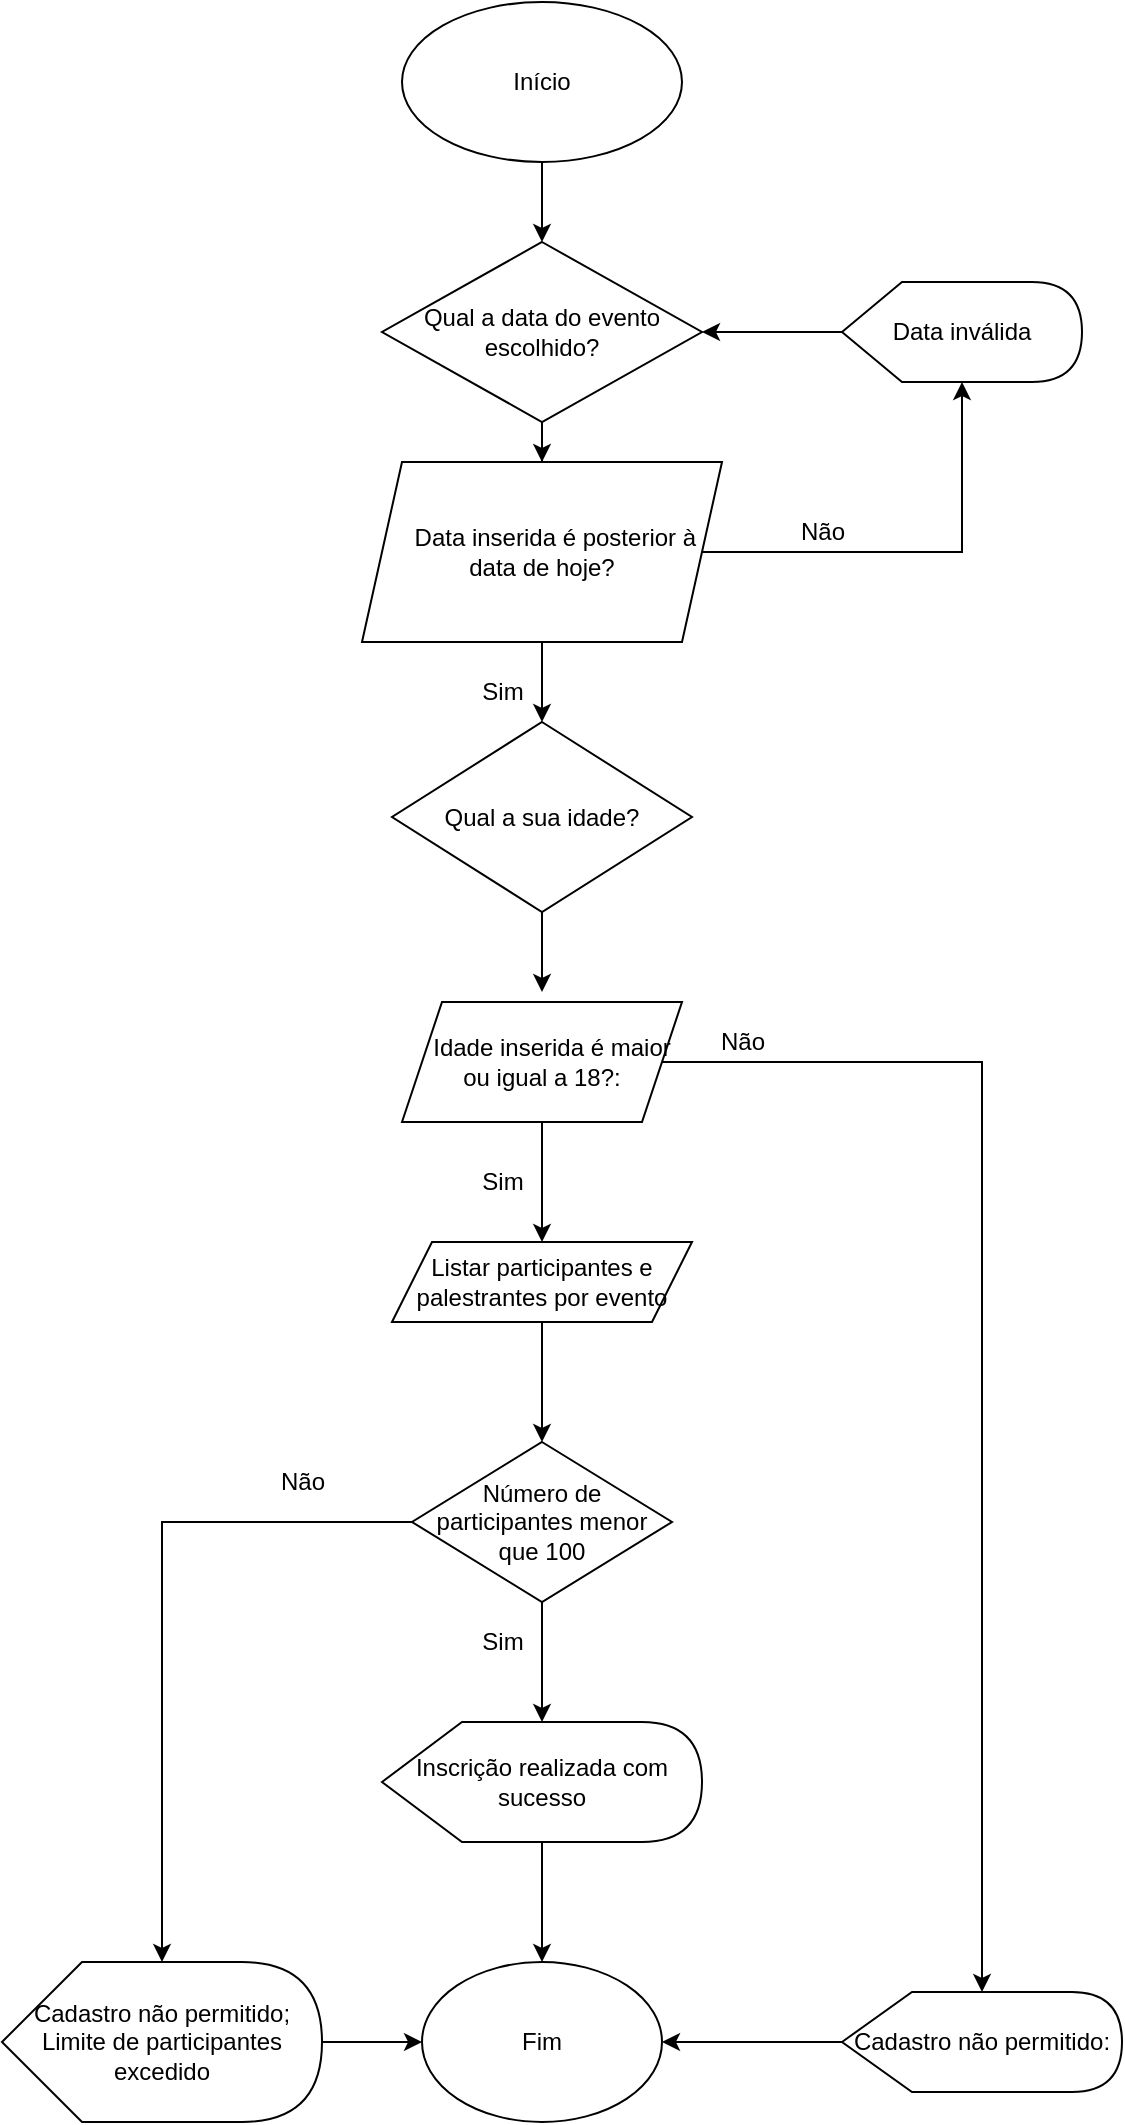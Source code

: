 <mxfile version="20.2.3" type="github">
  <diagram id="tJno88tq2ZMfg9BkjTdh" name="Página-1">
    <mxGraphModel dx="1705" dy="768" grid="1" gridSize="10" guides="1" tooltips="1" connect="1" arrows="1" fold="1" page="1" pageScale="1" pageWidth="827" pageHeight="1169" math="0" shadow="0">
      <root>
        <mxCell id="0" />
        <mxCell id="1" parent="0" />
        <mxCell id="RgFRMSChoJaZ38QJNm0s-1" style="edgeStyle=orthogonalEdgeStyle;rounded=0;orthogonalLoop=1;jettySize=auto;html=1;entryX=0.5;entryY=0;entryDx=0;entryDy=0;align=center;labelPosition=center;verticalLabelPosition=middle;verticalAlign=middle;" parent="1" source="RgFRMSChoJaZ38QJNm0s-2" target="RgFRMSChoJaZ38QJNm0s-4" edge="1">
          <mxGeometry relative="1" as="geometry" />
        </mxCell>
        <mxCell id="RgFRMSChoJaZ38QJNm0s-2" value="Início" style="ellipse;whiteSpace=wrap;html=1;align=center;labelPosition=center;verticalLabelPosition=middle;verticalAlign=middle;" parent="1" vertex="1">
          <mxGeometry x="-60" y="40" width="140" height="80" as="geometry" />
        </mxCell>
        <mxCell id="q9jfc3Yq7v1mE4wtLVZI-23" value="" style="edgeStyle=orthogonalEdgeStyle;rounded=0;orthogonalLoop=1;jettySize=auto;html=1;" parent="1" source="RgFRMSChoJaZ38QJNm0s-4" target="RgFRMSChoJaZ38QJNm0s-10" edge="1">
          <mxGeometry relative="1" as="geometry" />
        </mxCell>
        <mxCell id="RgFRMSChoJaZ38QJNm0s-4" value="Qual a data do evento escolhido?" style="rhombus;whiteSpace=wrap;html=1;align=center;labelPosition=center;verticalLabelPosition=middle;verticalAlign=middle;" parent="1" vertex="1">
          <mxGeometry x="-70" y="160" width="160" height="90" as="geometry" />
        </mxCell>
        <mxCell id="YHjbm5yc0-XlA84rxCzS-2" value="" style="edgeStyle=orthogonalEdgeStyle;rounded=0;orthogonalLoop=1;jettySize=auto;html=1;" edge="1" parent="1" source="RgFRMSChoJaZ38QJNm0s-5" target="RgFRMSChoJaZ38QJNm0s-4">
          <mxGeometry relative="1" as="geometry" />
        </mxCell>
        <mxCell id="RgFRMSChoJaZ38QJNm0s-5" value="Data inválida" style="shape=display;whiteSpace=wrap;html=1;align=center;labelPosition=center;verticalLabelPosition=middle;verticalAlign=middle;" parent="1" vertex="1">
          <mxGeometry x="160" y="180" width="120" height="50" as="geometry" />
        </mxCell>
        <mxCell id="q9jfc3Yq7v1mE4wtLVZI-25" value="" style="edgeStyle=orthogonalEdgeStyle;rounded=0;orthogonalLoop=1;jettySize=auto;html=1;" parent="1" source="RgFRMSChoJaZ38QJNm0s-10" target="q9jfc3Yq7v1mE4wtLVZI-24" edge="1">
          <mxGeometry relative="1" as="geometry" />
        </mxCell>
        <mxCell id="YHjbm5yc0-XlA84rxCzS-1" value="" style="edgeStyle=orthogonalEdgeStyle;rounded=0;orthogonalLoop=1;jettySize=auto;html=1;" edge="1" parent="1" source="RgFRMSChoJaZ38QJNm0s-10" target="RgFRMSChoJaZ38QJNm0s-5">
          <mxGeometry relative="1" as="geometry" />
        </mxCell>
        <mxCell id="RgFRMSChoJaZ38QJNm0s-10" value="&amp;nbsp; &amp;nbsp; Data inserida é posterior à data de hoje?" style="shape=parallelogram;perimeter=parallelogramPerimeter;whiteSpace=wrap;html=1;fixedSize=1;align=center;labelPosition=center;verticalLabelPosition=middle;verticalAlign=middle;" parent="1" vertex="1">
          <mxGeometry x="-80" y="270" width="180" height="90" as="geometry" />
        </mxCell>
        <mxCell id="RgFRMSChoJaZ38QJNm0s-13" value="&lt;span style=&quot;color: rgba(0, 0, 0, 0); font-family: monospace; font-size: 0px;&quot;&gt;%3CmxGraphModel%3E%3Croot%3E%3CmxCell%20id%3D%220%22%2F%3E%3CmxCell%20id%3D%221%22%20parent%3D%220%22%2F%3E%3CmxCell%20id%3D%222%22%20value%3D%22Se%20a%20data%20for%20anterior%20a%20data%20atual%22%20style%3D%22edgeStyle%3DorthogonalEdgeStyle%3Brounded%3D0%3BorthogonalLoop%3D1%3BjettySize%3Dauto%3Bhtml%3D1%3BstartArrow%3Dnone%3B%22%20edge%3D%221%22%20parent%3D%221%22%3E%3CmxGeometry%20relative%3D%221%22%20as%3D%22geometry%22%3E%3CmxPoint%20x%3D%22250%22%20y%3D%22270%22%20as%3D%22sourcePoint%22%2F%3E%3CmxPoint%20x%3D%22320%22%20y%3D%22270%22%20as%3D%22targetPoint%22%2F%3E%3CArray%20as%3D%22points%22%3E%3CmxPoint%20x%3D%22360%22%20y%3D%22270%22%2F%3E%3CmxPoint%20x%3D%22360%22%20y%3D%22280%22%2F%3E%3CmxPoint%20x%3D%22320%22%20y%3D%22280%22%2F%3E%3C%2FArray%3E%3C%2FmxGeometry%3E%3C%2FmxCell%3E%3C%2Froot%3E%3C%2FmxGraphModel%3E&lt;/span&gt;&lt;span style=&quot;color: rgba(0, 0, 0, 0); font-family: monospace; font-size: 0px;&quot;&gt;%3CmxGraphModel%3E%3Croot%3E%3CmxCell%20id%3D%220%22%2F%3E%3CmxCell%20id%3D%221%22%20parent%3D%220%22%2F%3E%3CmxCell%20id%3D%222%22%20value%3D%22Se%20a%20data%20for%20anterior%20a%20data%20atual%22%20style%3D%22edgeStyle%3DorthogonalEdgeStyle%3Brounded%3D0%3BorthogonalLoop%3D1%3BjettySize%3Dauto%3Bhtml%3D1%3BstartArrow%3Dnone%3B%22%20edge%3D%221%22%20parent%3D%221%22%3E%3CmxGeometry%20relative%3D%221%22%20as%3D%22geometry%22%3E%3CmxPoint%20x%3D%22250%22%20y%3D%22270%22%20as%3D%22sourcePoint%22%2F%3E%3CmxPoint%20x%3D%22320%22%20y%3D%22270%22%20as%3D%22targetPoint%22%2F%3E%3CArray%20as%3D%22points%22%3E%3CmxPoint%20x%3D%22360%22%20y%3D%22270%22%2F%3E%3CmxPoint%20x%3D%22360%22%20y%3D%22280%22%2F%3E%3CmxPoint%20x%3D%22320%22%20y%3D%22280%22%2F%3E%3C%2FArray%3E%3C%2FmxGeometry%3E%3C%2FmxCell%3E%3C%2Froot%3E%3C%2FmxGraphModel%3ESe&#39;&lt;/span&gt;" style="text;html=1;align=center;verticalAlign=middle;resizable=0;points=[];autosize=1;strokeColor=none;fillColor=none;labelPosition=center;verticalLabelPosition=middle;" parent="1" vertex="1">
          <mxGeometry x="280" y="475" width="20" height="30" as="geometry" />
        </mxCell>
        <mxCell id="YHjbm5yc0-XlA84rxCzS-5" value="" style="edgeStyle=orthogonalEdgeStyle;rounded=0;orthogonalLoop=1;jettySize=auto;html=1;" edge="1" parent="1" source="RgFRMSChoJaZ38QJNm0s-18" target="RgFRMSChoJaZ38QJNm0s-23">
          <mxGeometry relative="1" as="geometry" />
        </mxCell>
        <mxCell id="YHjbm5yc0-XlA84rxCzS-9" value="" style="edgeStyle=orthogonalEdgeStyle;rounded=0;orthogonalLoop=1;jettySize=auto;html=1;" edge="1" parent="1" source="RgFRMSChoJaZ38QJNm0s-18" target="RgFRMSChoJaZ38QJNm0s-26">
          <mxGeometry relative="1" as="geometry" />
        </mxCell>
        <mxCell id="RgFRMSChoJaZ38QJNm0s-18" value="&amp;nbsp; &amp;nbsp;Idade inserida é maior ou igual a 18?:" style="shape=parallelogram;perimeter=parallelogramPerimeter;whiteSpace=wrap;html=1;fixedSize=1;align=center;labelPosition=center;verticalLabelPosition=middle;verticalAlign=middle;" parent="1" vertex="1">
          <mxGeometry x="-60" y="540" width="140" height="60" as="geometry" />
        </mxCell>
        <mxCell id="YHjbm5yc0-XlA84rxCzS-15" value="" style="edgeStyle=orthogonalEdgeStyle;rounded=0;orthogonalLoop=1;jettySize=auto;html=1;" edge="1" parent="1" source="RgFRMSChoJaZ38QJNm0s-23" target="RgFRMSChoJaZ38QJNm0s-34">
          <mxGeometry relative="1" as="geometry" />
        </mxCell>
        <mxCell id="RgFRMSChoJaZ38QJNm0s-23" value="Cadastro não permitido:" style="shape=display;whiteSpace=wrap;html=1;align=center;labelPosition=center;verticalLabelPosition=middle;verticalAlign=middle;" parent="1" vertex="1">
          <mxGeometry x="160" y="1035" width="140" height="50" as="geometry" />
        </mxCell>
        <mxCell id="YHjbm5yc0-XlA84rxCzS-13" value="" style="edgeStyle=orthogonalEdgeStyle;rounded=0;orthogonalLoop=1;jettySize=auto;html=1;" edge="1" parent="1" source="RgFRMSChoJaZ38QJNm0s-26" target="q9jfc3Yq7v1mE4wtLVZI-20">
          <mxGeometry relative="1" as="geometry" />
        </mxCell>
        <mxCell id="RgFRMSChoJaZ38QJNm0s-26" value="Listar participantes e palestrantes por evento" style="shape=parallelogram;perimeter=parallelogramPerimeter;whiteSpace=wrap;html=1;fixedSize=1;align=center;labelPosition=center;verticalLabelPosition=middle;verticalAlign=middle;" parent="1" vertex="1">
          <mxGeometry x="-65" y="660" width="150" height="40" as="geometry" />
        </mxCell>
        <mxCell id="YHjbm5yc0-XlA84rxCzS-18" value="" style="edgeStyle=orthogonalEdgeStyle;rounded=0;orthogonalLoop=1;jettySize=auto;html=1;" edge="1" parent="1" source="RgFRMSChoJaZ38QJNm0s-31" target="RgFRMSChoJaZ38QJNm0s-34">
          <mxGeometry relative="1" as="geometry" />
        </mxCell>
        <mxCell id="RgFRMSChoJaZ38QJNm0s-31" value="Cadastro não permitido; Limite de participantes excedido" style="shape=display;whiteSpace=wrap;html=1;align=center;labelPosition=center;verticalLabelPosition=middle;verticalAlign=middle;" parent="1" vertex="1">
          <mxGeometry x="-260" y="1020" width="160" height="80" as="geometry" />
        </mxCell>
        <mxCell id="RgFRMSChoJaZ38QJNm0s-32" value="" style="edgeStyle=orthogonalEdgeStyle;rounded=0;orthogonalLoop=1;jettySize=auto;html=1;align=center;labelPosition=center;verticalLabelPosition=middle;verticalAlign=middle;" parent="1" source="RgFRMSChoJaZ38QJNm0s-33" target="RgFRMSChoJaZ38QJNm0s-34" edge="1">
          <mxGeometry relative="1" as="geometry" />
        </mxCell>
        <mxCell id="RgFRMSChoJaZ38QJNm0s-33" value="Inscrição realizada com sucesso" style="shape=display;whiteSpace=wrap;html=1;align=center;labelPosition=center;verticalLabelPosition=middle;verticalAlign=middle;" parent="1" vertex="1">
          <mxGeometry x="-70" y="900" width="160" height="60" as="geometry" />
        </mxCell>
        <mxCell id="RgFRMSChoJaZ38QJNm0s-34" value="Fim" style="ellipse;whiteSpace=wrap;html=1;align=center;labelPosition=center;verticalLabelPosition=middle;verticalAlign=middle;" parent="1" vertex="1">
          <mxGeometry x="-50" y="1020" width="120" height="80" as="geometry" />
        </mxCell>
        <mxCell id="YHjbm5yc0-XlA84rxCzS-14" value="" style="edgeStyle=orthogonalEdgeStyle;rounded=0;orthogonalLoop=1;jettySize=auto;html=1;" edge="1" parent="1" source="q9jfc3Yq7v1mE4wtLVZI-20" target="RgFRMSChoJaZ38QJNm0s-33">
          <mxGeometry relative="1" as="geometry" />
        </mxCell>
        <mxCell id="YHjbm5yc0-XlA84rxCzS-17" value="" style="edgeStyle=orthogonalEdgeStyle;rounded=0;orthogonalLoop=1;jettySize=auto;html=1;" edge="1" parent="1" source="q9jfc3Yq7v1mE4wtLVZI-20" target="RgFRMSChoJaZ38QJNm0s-31">
          <mxGeometry relative="1" as="geometry" />
        </mxCell>
        <mxCell id="q9jfc3Yq7v1mE4wtLVZI-20" value="Número de participantes menor que 100" style="rhombus;whiteSpace=wrap;html=1;" parent="1" vertex="1">
          <mxGeometry x="-55" y="760" width="130" height="80" as="geometry" />
        </mxCell>
        <mxCell id="q9jfc3Yq7v1mE4wtLVZI-26" value="" style="edgeStyle=orthogonalEdgeStyle;rounded=0;orthogonalLoop=1;jettySize=auto;html=1;" parent="1" source="q9jfc3Yq7v1mE4wtLVZI-24" edge="1">
          <mxGeometry relative="1" as="geometry">
            <mxPoint x="10" y="535" as="targetPoint" />
          </mxGeometry>
        </mxCell>
        <mxCell id="q9jfc3Yq7v1mE4wtLVZI-24" value="Qual a sua idade?" style="rhombus;whiteSpace=wrap;html=1;" parent="1" vertex="1">
          <mxGeometry x="-65" y="400" width="150" height="95" as="geometry" />
        </mxCell>
        <mxCell id="YHjbm5yc0-XlA84rxCzS-3" value="Não" style="text;html=1;align=center;verticalAlign=middle;resizable=0;points=[];autosize=1;strokeColor=none;fillColor=none;" vertex="1" parent="1">
          <mxGeometry x="125" y="290" width="50" height="30" as="geometry" />
        </mxCell>
        <mxCell id="YHjbm5yc0-XlA84rxCzS-4" value="Sim" style="text;html=1;align=center;verticalAlign=middle;resizable=0;points=[];autosize=1;strokeColor=none;fillColor=none;" vertex="1" parent="1">
          <mxGeometry x="-30" y="370" width="40" height="30" as="geometry" />
        </mxCell>
        <mxCell id="YHjbm5yc0-XlA84rxCzS-7" value="Não" style="text;html=1;align=center;verticalAlign=middle;resizable=0;points=[];autosize=1;strokeColor=none;fillColor=none;" vertex="1" parent="1">
          <mxGeometry x="85" y="545" width="50" height="30" as="geometry" />
        </mxCell>
        <mxCell id="YHjbm5yc0-XlA84rxCzS-10" value="Sim" style="text;html=1;align=center;verticalAlign=middle;resizable=0;points=[];autosize=1;strokeColor=none;fillColor=none;" vertex="1" parent="1">
          <mxGeometry x="-30" y="615" width="40" height="30" as="geometry" />
        </mxCell>
        <mxCell id="YHjbm5yc0-XlA84rxCzS-19" value="Não" style="text;html=1;align=center;verticalAlign=middle;resizable=0;points=[];autosize=1;strokeColor=none;fillColor=none;" vertex="1" parent="1">
          <mxGeometry x="-135" y="765" width="50" height="30" as="geometry" />
        </mxCell>
        <mxCell id="YHjbm5yc0-XlA84rxCzS-22" value="Sim" style="text;html=1;align=center;verticalAlign=middle;resizable=0;points=[];autosize=1;strokeColor=none;fillColor=none;" vertex="1" parent="1">
          <mxGeometry x="-30" y="845" width="40" height="30" as="geometry" />
        </mxCell>
      </root>
    </mxGraphModel>
  </diagram>
</mxfile>

